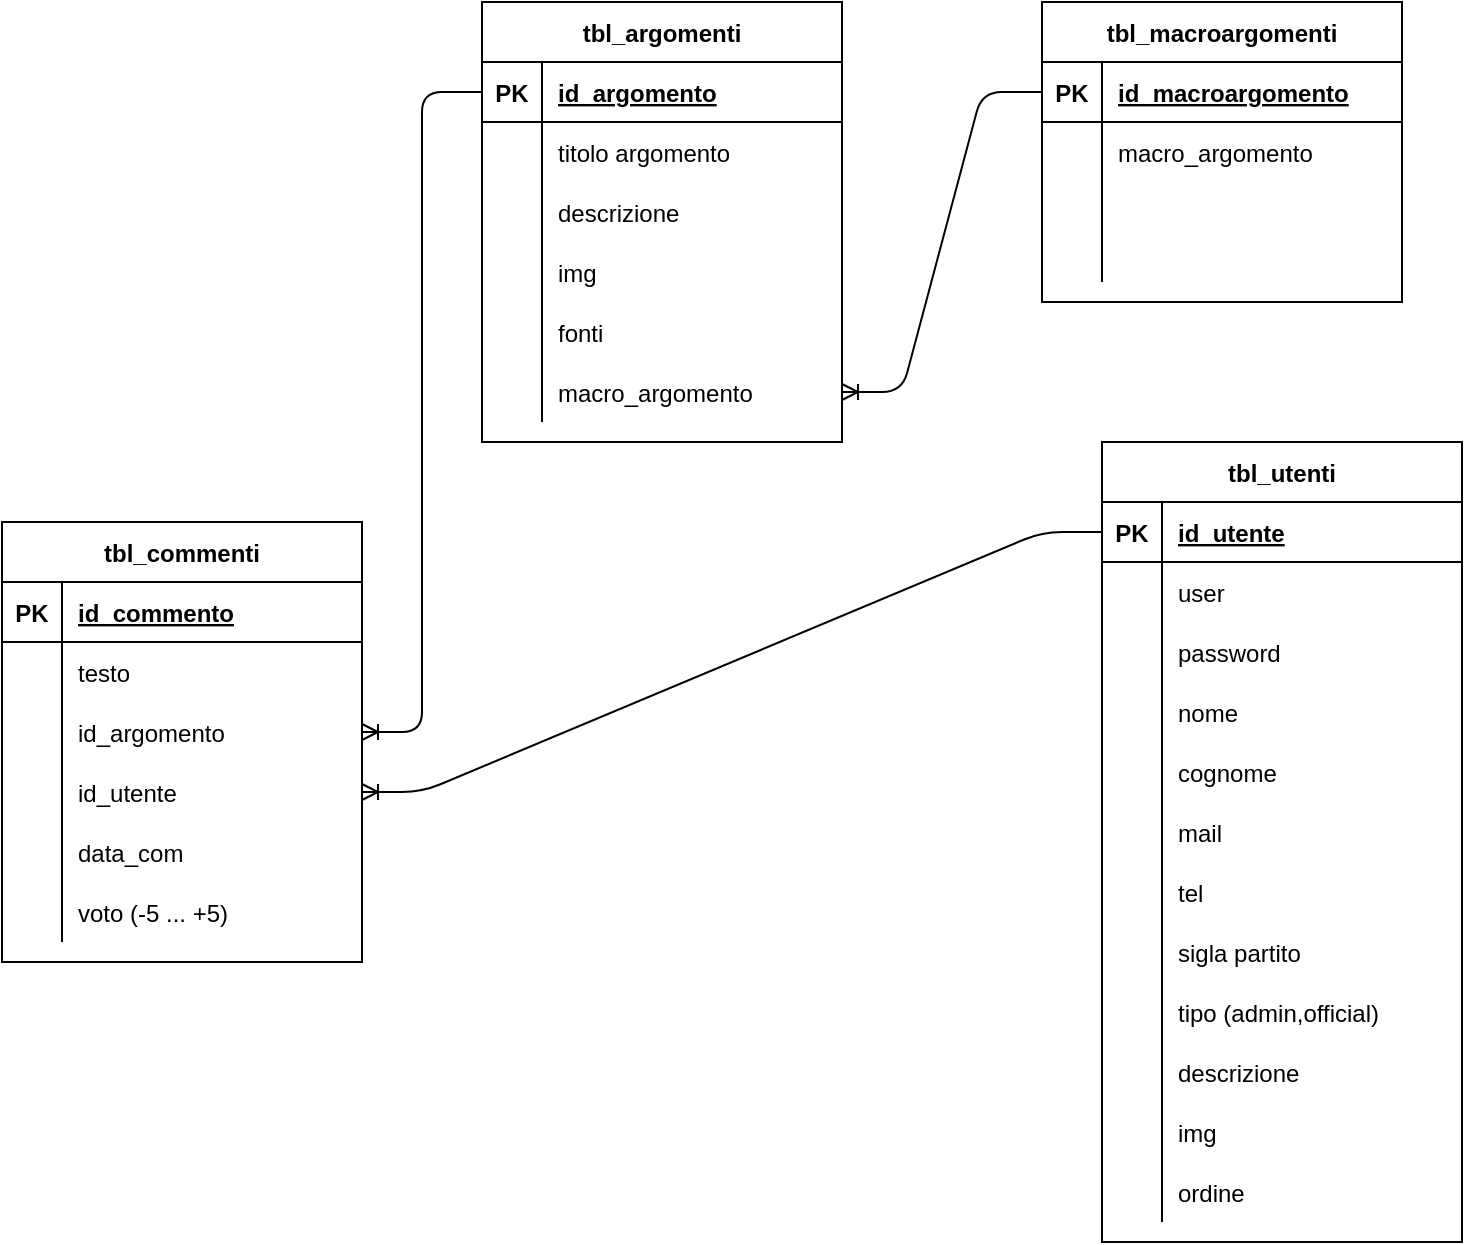 <mxfile version="14.4.2" type="github">
  <diagram id="4fDVjwSigLJuf3alLLdt" name="Page-1">
    <mxGraphModel dx="1108" dy="520" grid="1" gridSize="10" guides="1" tooltips="1" connect="1" arrows="1" fold="1" page="1" pageScale="1" pageWidth="827" pageHeight="1169" math="0" shadow="0">
      <root>
        <mxCell id="0" />
        <mxCell id="1" parent="0" />
        <mxCell id="KxBq6JwYZa9nQKbfNQ8E-1" value="tbl_argomenti" style="shape=table;startSize=30;container=1;collapsible=1;childLayout=tableLayout;fixedRows=1;rowLines=0;fontStyle=1;align=center;resizeLast=1;" parent="1" vertex="1">
          <mxGeometry x="280" y="40" width="180" height="220" as="geometry" />
        </mxCell>
        <mxCell id="KxBq6JwYZa9nQKbfNQ8E-2" value="" style="shape=partialRectangle;collapsible=0;dropTarget=0;pointerEvents=0;fillColor=none;top=0;left=0;bottom=1;right=0;points=[[0,0.5],[1,0.5]];portConstraint=eastwest;" parent="KxBq6JwYZa9nQKbfNQ8E-1" vertex="1">
          <mxGeometry y="30" width="180" height="30" as="geometry" />
        </mxCell>
        <mxCell id="KxBq6JwYZa9nQKbfNQ8E-3" value="PK" style="shape=partialRectangle;connectable=0;fillColor=none;top=0;left=0;bottom=0;right=0;fontStyle=1;overflow=hidden;" parent="KxBq6JwYZa9nQKbfNQ8E-2" vertex="1">
          <mxGeometry width="30" height="30" as="geometry" />
        </mxCell>
        <mxCell id="KxBq6JwYZa9nQKbfNQ8E-4" value="id_argomento" style="shape=partialRectangle;connectable=0;fillColor=none;top=0;left=0;bottom=0;right=0;align=left;spacingLeft=6;fontStyle=5;overflow=hidden;" parent="KxBq6JwYZa9nQKbfNQ8E-2" vertex="1">
          <mxGeometry x="30" width="150" height="30" as="geometry" />
        </mxCell>
        <mxCell id="KxBq6JwYZa9nQKbfNQ8E-5" value="" style="shape=partialRectangle;collapsible=0;dropTarget=0;pointerEvents=0;fillColor=none;top=0;left=0;bottom=0;right=0;points=[[0,0.5],[1,0.5]];portConstraint=eastwest;" parent="KxBq6JwYZa9nQKbfNQ8E-1" vertex="1">
          <mxGeometry y="60" width="180" height="30" as="geometry" />
        </mxCell>
        <mxCell id="KxBq6JwYZa9nQKbfNQ8E-6" value="" style="shape=partialRectangle;connectable=0;fillColor=none;top=0;left=0;bottom=0;right=0;editable=1;overflow=hidden;" parent="KxBq6JwYZa9nQKbfNQ8E-5" vertex="1">
          <mxGeometry width="30" height="30" as="geometry" />
        </mxCell>
        <mxCell id="KxBq6JwYZa9nQKbfNQ8E-7" value="titolo argomento" style="shape=partialRectangle;connectable=0;fillColor=none;top=0;left=0;bottom=0;right=0;align=left;spacingLeft=6;overflow=hidden;" parent="KxBq6JwYZa9nQKbfNQ8E-5" vertex="1">
          <mxGeometry x="30" width="150" height="30" as="geometry" />
        </mxCell>
        <mxCell id="KxBq6JwYZa9nQKbfNQ8E-8" value="" style="shape=partialRectangle;collapsible=0;dropTarget=0;pointerEvents=0;fillColor=none;top=0;left=0;bottom=0;right=0;points=[[0,0.5],[1,0.5]];portConstraint=eastwest;" parent="KxBq6JwYZa9nQKbfNQ8E-1" vertex="1">
          <mxGeometry y="90" width="180" height="30" as="geometry" />
        </mxCell>
        <mxCell id="KxBq6JwYZa9nQKbfNQ8E-9" value="" style="shape=partialRectangle;connectable=0;fillColor=none;top=0;left=0;bottom=0;right=0;editable=1;overflow=hidden;" parent="KxBq6JwYZa9nQKbfNQ8E-8" vertex="1">
          <mxGeometry width="30" height="30" as="geometry" />
        </mxCell>
        <mxCell id="KxBq6JwYZa9nQKbfNQ8E-10" value="descrizione" style="shape=partialRectangle;connectable=0;fillColor=none;top=0;left=0;bottom=0;right=0;align=left;spacingLeft=6;overflow=hidden;" parent="KxBq6JwYZa9nQKbfNQ8E-8" vertex="1">
          <mxGeometry x="30" width="150" height="30" as="geometry" />
        </mxCell>
        <mxCell id="KxBq6JwYZa9nQKbfNQ8E-11" value="" style="shape=partialRectangle;collapsible=0;dropTarget=0;pointerEvents=0;fillColor=none;top=0;left=0;bottom=0;right=0;points=[[0,0.5],[1,0.5]];portConstraint=eastwest;" parent="KxBq6JwYZa9nQKbfNQ8E-1" vertex="1">
          <mxGeometry y="120" width="180" height="30" as="geometry" />
        </mxCell>
        <mxCell id="KxBq6JwYZa9nQKbfNQ8E-12" value="" style="shape=partialRectangle;connectable=0;fillColor=none;top=0;left=0;bottom=0;right=0;editable=1;overflow=hidden;" parent="KxBq6JwYZa9nQKbfNQ8E-11" vertex="1">
          <mxGeometry width="30" height="30" as="geometry" />
        </mxCell>
        <mxCell id="KxBq6JwYZa9nQKbfNQ8E-13" value="img" style="shape=partialRectangle;connectable=0;fillColor=none;top=0;left=0;bottom=0;right=0;align=left;spacingLeft=6;overflow=hidden;" parent="KxBq6JwYZa9nQKbfNQ8E-11" vertex="1">
          <mxGeometry x="30" width="150" height="30" as="geometry" />
        </mxCell>
        <mxCell id="KxBq6JwYZa9nQKbfNQ8E-103" value="" style="shape=partialRectangle;collapsible=0;dropTarget=0;pointerEvents=0;fillColor=none;top=0;left=0;bottom=0;right=0;points=[[0,0.5],[1,0.5]];portConstraint=eastwest;" parent="KxBq6JwYZa9nQKbfNQ8E-1" vertex="1">
          <mxGeometry y="150" width="180" height="30" as="geometry" />
        </mxCell>
        <mxCell id="KxBq6JwYZa9nQKbfNQ8E-104" value="" style="shape=partialRectangle;connectable=0;fillColor=none;top=0;left=0;bottom=0;right=0;editable=1;overflow=hidden;" parent="KxBq6JwYZa9nQKbfNQ8E-103" vertex="1">
          <mxGeometry width="30" height="30" as="geometry" />
        </mxCell>
        <mxCell id="KxBq6JwYZa9nQKbfNQ8E-105" value="fonti" style="shape=partialRectangle;connectable=0;fillColor=none;top=0;left=0;bottom=0;right=0;align=left;spacingLeft=6;overflow=hidden;" parent="KxBq6JwYZa9nQKbfNQ8E-103" vertex="1">
          <mxGeometry x="30" width="150" height="30" as="geometry" />
        </mxCell>
        <mxCell id="KxBq6JwYZa9nQKbfNQ8E-106" value="" style="shape=partialRectangle;collapsible=0;dropTarget=0;pointerEvents=0;fillColor=none;top=0;left=0;bottom=0;right=0;points=[[0,0.5],[1,0.5]];portConstraint=eastwest;" parent="KxBq6JwYZa9nQKbfNQ8E-1" vertex="1">
          <mxGeometry y="180" width="180" height="30" as="geometry" />
        </mxCell>
        <mxCell id="KxBq6JwYZa9nQKbfNQ8E-107" value="" style="shape=partialRectangle;connectable=0;fillColor=none;top=0;left=0;bottom=0;right=0;editable=1;overflow=hidden;" parent="KxBq6JwYZa9nQKbfNQ8E-106" vertex="1">
          <mxGeometry width="30" height="30" as="geometry" />
        </mxCell>
        <mxCell id="KxBq6JwYZa9nQKbfNQ8E-108" value="macro_argomento" style="shape=partialRectangle;connectable=0;fillColor=none;top=0;left=0;bottom=0;right=0;align=left;spacingLeft=6;overflow=hidden;" parent="KxBq6JwYZa9nQKbfNQ8E-106" vertex="1">
          <mxGeometry x="30" width="150" height="30" as="geometry" />
        </mxCell>
        <mxCell id="KxBq6JwYZa9nQKbfNQ8E-14" value="tbl_utenti" style="shape=table;startSize=30;container=1;collapsible=1;childLayout=tableLayout;fixedRows=1;rowLines=0;fontStyle=1;align=center;resizeLast=1;" parent="1" vertex="1">
          <mxGeometry x="590" y="260" width="180" height="400" as="geometry" />
        </mxCell>
        <mxCell id="KxBq6JwYZa9nQKbfNQ8E-15" value="" style="shape=partialRectangle;collapsible=0;dropTarget=0;pointerEvents=0;fillColor=none;top=0;left=0;bottom=1;right=0;points=[[0,0.5],[1,0.5]];portConstraint=eastwest;" parent="KxBq6JwYZa9nQKbfNQ8E-14" vertex="1">
          <mxGeometry y="30" width="180" height="30" as="geometry" />
        </mxCell>
        <mxCell id="KxBq6JwYZa9nQKbfNQ8E-16" value="PK" style="shape=partialRectangle;connectable=0;fillColor=none;top=0;left=0;bottom=0;right=0;fontStyle=1;overflow=hidden;" parent="KxBq6JwYZa9nQKbfNQ8E-15" vertex="1">
          <mxGeometry width="30" height="30" as="geometry" />
        </mxCell>
        <mxCell id="KxBq6JwYZa9nQKbfNQ8E-17" value="id_utente" style="shape=partialRectangle;connectable=0;fillColor=none;top=0;left=0;bottom=0;right=0;align=left;spacingLeft=6;fontStyle=5;overflow=hidden;" parent="KxBq6JwYZa9nQKbfNQ8E-15" vertex="1">
          <mxGeometry x="30" width="150" height="30" as="geometry" />
        </mxCell>
        <mxCell id="KxBq6JwYZa9nQKbfNQ8E-18" value="" style="shape=partialRectangle;collapsible=0;dropTarget=0;pointerEvents=0;fillColor=none;top=0;left=0;bottom=0;right=0;points=[[0,0.5],[1,0.5]];portConstraint=eastwest;" parent="KxBq6JwYZa9nQKbfNQ8E-14" vertex="1">
          <mxGeometry y="60" width="180" height="30" as="geometry" />
        </mxCell>
        <mxCell id="KxBq6JwYZa9nQKbfNQ8E-19" value="" style="shape=partialRectangle;connectable=0;fillColor=none;top=0;left=0;bottom=0;right=0;editable=1;overflow=hidden;" parent="KxBq6JwYZa9nQKbfNQ8E-18" vertex="1">
          <mxGeometry width="30" height="30" as="geometry" />
        </mxCell>
        <mxCell id="KxBq6JwYZa9nQKbfNQ8E-20" value="user" style="shape=partialRectangle;connectable=0;fillColor=none;top=0;left=0;bottom=0;right=0;align=left;spacingLeft=6;overflow=hidden;" parent="KxBq6JwYZa9nQKbfNQ8E-18" vertex="1">
          <mxGeometry x="30" width="150" height="30" as="geometry" />
        </mxCell>
        <mxCell id="KxBq6JwYZa9nQKbfNQ8E-21" value="" style="shape=partialRectangle;collapsible=0;dropTarget=0;pointerEvents=0;fillColor=none;top=0;left=0;bottom=0;right=0;points=[[0,0.5],[1,0.5]];portConstraint=eastwest;" parent="KxBq6JwYZa9nQKbfNQ8E-14" vertex="1">
          <mxGeometry y="90" width="180" height="30" as="geometry" />
        </mxCell>
        <mxCell id="KxBq6JwYZa9nQKbfNQ8E-22" value="" style="shape=partialRectangle;connectable=0;fillColor=none;top=0;left=0;bottom=0;right=0;editable=1;overflow=hidden;" parent="KxBq6JwYZa9nQKbfNQ8E-21" vertex="1">
          <mxGeometry width="30" height="30" as="geometry" />
        </mxCell>
        <mxCell id="KxBq6JwYZa9nQKbfNQ8E-23" value="password" style="shape=partialRectangle;connectable=0;fillColor=none;top=0;left=0;bottom=0;right=0;align=left;spacingLeft=6;overflow=hidden;" parent="KxBq6JwYZa9nQKbfNQ8E-21" vertex="1">
          <mxGeometry x="30" width="150" height="30" as="geometry" />
        </mxCell>
        <mxCell id="KxBq6JwYZa9nQKbfNQ8E-24" value="" style="shape=partialRectangle;collapsible=0;dropTarget=0;pointerEvents=0;fillColor=none;top=0;left=0;bottom=0;right=0;points=[[0,0.5],[1,0.5]];portConstraint=eastwest;" parent="KxBq6JwYZa9nQKbfNQ8E-14" vertex="1">
          <mxGeometry y="120" width="180" height="30" as="geometry" />
        </mxCell>
        <mxCell id="KxBq6JwYZa9nQKbfNQ8E-25" value="" style="shape=partialRectangle;connectable=0;fillColor=none;top=0;left=0;bottom=0;right=0;editable=1;overflow=hidden;" parent="KxBq6JwYZa9nQKbfNQ8E-24" vertex="1">
          <mxGeometry width="30" height="30" as="geometry" />
        </mxCell>
        <mxCell id="KxBq6JwYZa9nQKbfNQ8E-26" value="nome" style="shape=partialRectangle;connectable=0;fillColor=none;top=0;left=0;bottom=0;right=0;align=left;spacingLeft=6;overflow=hidden;" parent="KxBq6JwYZa9nQKbfNQ8E-24" vertex="1">
          <mxGeometry x="30" width="150" height="30" as="geometry" />
        </mxCell>
        <mxCell id="KxBq6JwYZa9nQKbfNQ8E-27" value="" style="shape=partialRectangle;collapsible=0;dropTarget=0;pointerEvents=0;fillColor=none;top=0;left=0;bottom=0;right=0;points=[[0,0.5],[1,0.5]];portConstraint=eastwest;" parent="KxBq6JwYZa9nQKbfNQ8E-14" vertex="1">
          <mxGeometry y="150" width="180" height="30" as="geometry" />
        </mxCell>
        <mxCell id="KxBq6JwYZa9nQKbfNQ8E-28" value="" style="shape=partialRectangle;connectable=0;fillColor=none;top=0;left=0;bottom=0;right=0;editable=1;overflow=hidden;" parent="KxBq6JwYZa9nQKbfNQ8E-27" vertex="1">
          <mxGeometry width="30" height="30" as="geometry" />
        </mxCell>
        <mxCell id="KxBq6JwYZa9nQKbfNQ8E-29" value="cognome" style="shape=partialRectangle;connectable=0;fillColor=none;top=0;left=0;bottom=0;right=0;align=left;spacingLeft=6;overflow=hidden;" parent="KxBq6JwYZa9nQKbfNQ8E-27" vertex="1">
          <mxGeometry x="30" width="150" height="30" as="geometry" />
        </mxCell>
        <mxCell id="KxBq6JwYZa9nQKbfNQ8E-85" value="" style="shape=partialRectangle;collapsible=0;dropTarget=0;pointerEvents=0;fillColor=none;top=0;left=0;bottom=0;right=0;points=[[0,0.5],[1,0.5]];portConstraint=eastwest;" parent="KxBq6JwYZa9nQKbfNQ8E-14" vertex="1">
          <mxGeometry y="180" width="180" height="30" as="geometry" />
        </mxCell>
        <mxCell id="KxBq6JwYZa9nQKbfNQ8E-86" value="" style="shape=partialRectangle;connectable=0;fillColor=none;top=0;left=0;bottom=0;right=0;editable=1;overflow=hidden;" parent="KxBq6JwYZa9nQKbfNQ8E-85" vertex="1">
          <mxGeometry width="30" height="30" as="geometry" />
        </mxCell>
        <mxCell id="KxBq6JwYZa9nQKbfNQ8E-87" value="mail" style="shape=partialRectangle;connectable=0;fillColor=none;top=0;left=0;bottom=0;right=0;align=left;spacingLeft=6;overflow=hidden;" parent="KxBq6JwYZa9nQKbfNQ8E-85" vertex="1">
          <mxGeometry x="30" width="150" height="30" as="geometry" />
        </mxCell>
        <mxCell id="KxBq6JwYZa9nQKbfNQ8E-88" value="" style="shape=partialRectangle;collapsible=0;dropTarget=0;pointerEvents=0;fillColor=none;top=0;left=0;bottom=0;right=0;points=[[0,0.5],[1,0.5]];portConstraint=eastwest;" parent="KxBq6JwYZa9nQKbfNQ8E-14" vertex="1">
          <mxGeometry y="210" width="180" height="30" as="geometry" />
        </mxCell>
        <mxCell id="KxBq6JwYZa9nQKbfNQ8E-89" value="" style="shape=partialRectangle;connectable=0;fillColor=none;top=0;left=0;bottom=0;right=0;editable=1;overflow=hidden;" parent="KxBq6JwYZa9nQKbfNQ8E-88" vertex="1">
          <mxGeometry width="30" height="30" as="geometry" />
        </mxCell>
        <mxCell id="KxBq6JwYZa9nQKbfNQ8E-90" value="tel" style="shape=partialRectangle;connectable=0;fillColor=none;top=0;left=0;bottom=0;right=0;align=left;spacingLeft=6;overflow=hidden;" parent="KxBq6JwYZa9nQKbfNQ8E-88" vertex="1">
          <mxGeometry x="30" width="150" height="30" as="geometry" />
        </mxCell>
        <mxCell id="KxBq6JwYZa9nQKbfNQ8E-91" value="" style="shape=partialRectangle;collapsible=0;dropTarget=0;pointerEvents=0;fillColor=none;top=0;left=0;bottom=0;right=0;points=[[0,0.5],[1,0.5]];portConstraint=eastwest;" parent="KxBq6JwYZa9nQKbfNQ8E-14" vertex="1">
          <mxGeometry y="240" width="180" height="30" as="geometry" />
        </mxCell>
        <mxCell id="KxBq6JwYZa9nQKbfNQ8E-92" value="" style="shape=partialRectangle;connectable=0;fillColor=none;top=0;left=0;bottom=0;right=0;editable=1;overflow=hidden;" parent="KxBq6JwYZa9nQKbfNQ8E-91" vertex="1">
          <mxGeometry width="30" height="30" as="geometry" />
        </mxCell>
        <mxCell id="KxBq6JwYZa9nQKbfNQ8E-93" value="sigla partito" style="shape=partialRectangle;connectable=0;fillColor=none;top=0;left=0;bottom=0;right=0;align=left;spacingLeft=6;overflow=hidden;" parent="KxBq6JwYZa9nQKbfNQ8E-91" vertex="1">
          <mxGeometry x="30" width="150" height="30" as="geometry" />
        </mxCell>
        <mxCell id="KxBq6JwYZa9nQKbfNQ8E-94" value="" style="shape=partialRectangle;collapsible=0;dropTarget=0;pointerEvents=0;fillColor=none;top=0;left=0;bottom=0;right=0;points=[[0,0.5],[1,0.5]];portConstraint=eastwest;" parent="KxBq6JwYZa9nQKbfNQ8E-14" vertex="1">
          <mxGeometry y="270" width="180" height="30" as="geometry" />
        </mxCell>
        <mxCell id="KxBq6JwYZa9nQKbfNQ8E-95" value="" style="shape=partialRectangle;connectable=0;fillColor=none;top=0;left=0;bottom=0;right=0;editable=1;overflow=hidden;" parent="KxBq6JwYZa9nQKbfNQ8E-94" vertex="1">
          <mxGeometry width="30" height="30" as="geometry" />
        </mxCell>
        <mxCell id="KxBq6JwYZa9nQKbfNQ8E-96" value="tipo (admin,official)" style="shape=partialRectangle;connectable=0;fillColor=none;top=0;left=0;bottom=0;right=0;align=left;spacingLeft=6;overflow=hidden;" parent="KxBq6JwYZa9nQKbfNQ8E-94" vertex="1">
          <mxGeometry x="30" width="150" height="30" as="geometry" />
        </mxCell>
        <mxCell id="KxBq6JwYZa9nQKbfNQ8E-97" value="" style="shape=partialRectangle;collapsible=0;dropTarget=0;pointerEvents=0;fillColor=none;top=0;left=0;bottom=0;right=0;points=[[0,0.5],[1,0.5]];portConstraint=eastwest;" parent="KxBq6JwYZa9nQKbfNQ8E-14" vertex="1">
          <mxGeometry y="300" width="180" height="30" as="geometry" />
        </mxCell>
        <mxCell id="KxBq6JwYZa9nQKbfNQ8E-98" value="" style="shape=partialRectangle;connectable=0;fillColor=none;top=0;left=0;bottom=0;right=0;editable=1;overflow=hidden;" parent="KxBq6JwYZa9nQKbfNQ8E-97" vertex="1">
          <mxGeometry width="30" height="30" as="geometry" />
        </mxCell>
        <mxCell id="KxBq6JwYZa9nQKbfNQ8E-99" value="descrizione" style="shape=partialRectangle;connectable=0;fillColor=none;top=0;left=0;bottom=0;right=0;align=left;spacingLeft=6;overflow=hidden;" parent="KxBq6JwYZa9nQKbfNQ8E-97" vertex="1">
          <mxGeometry x="30" width="150" height="30" as="geometry" />
        </mxCell>
        <mxCell id="KxBq6JwYZa9nQKbfNQ8E-100" value="" style="shape=partialRectangle;collapsible=0;dropTarget=0;pointerEvents=0;fillColor=none;top=0;left=0;bottom=0;right=0;points=[[0,0.5],[1,0.5]];portConstraint=eastwest;" parent="KxBq6JwYZa9nQKbfNQ8E-14" vertex="1">
          <mxGeometry y="330" width="180" height="30" as="geometry" />
        </mxCell>
        <mxCell id="KxBq6JwYZa9nQKbfNQ8E-101" value="" style="shape=partialRectangle;connectable=0;fillColor=none;top=0;left=0;bottom=0;right=0;editable=1;overflow=hidden;" parent="KxBq6JwYZa9nQKbfNQ8E-100" vertex="1">
          <mxGeometry width="30" height="30" as="geometry" />
        </mxCell>
        <mxCell id="KxBq6JwYZa9nQKbfNQ8E-102" value="img" style="shape=partialRectangle;connectable=0;fillColor=none;top=0;left=0;bottom=0;right=0;align=left;spacingLeft=6;overflow=hidden;" parent="KxBq6JwYZa9nQKbfNQ8E-100" vertex="1">
          <mxGeometry x="30" width="150" height="30" as="geometry" />
        </mxCell>
        <mxCell id="GZ0xSTSQisujZCjaadIc-1" value="" style="shape=partialRectangle;collapsible=0;dropTarget=0;pointerEvents=0;fillColor=none;top=0;left=0;bottom=0;right=0;points=[[0,0.5],[1,0.5]];portConstraint=eastwest;" vertex="1" parent="KxBq6JwYZa9nQKbfNQ8E-14">
          <mxGeometry y="360" width="180" height="30" as="geometry" />
        </mxCell>
        <mxCell id="GZ0xSTSQisujZCjaadIc-2" value="" style="shape=partialRectangle;connectable=0;fillColor=none;top=0;left=0;bottom=0;right=0;editable=1;overflow=hidden;" vertex="1" parent="GZ0xSTSQisujZCjaadIc-1">
          <mxGeometry width="30" height="30" as="geometry" />
        </mxCell>
        <mxCell id="GZ0xSTSQisujZCjaadIc-3" value="ordine" style="shape=partialRectangle;connectable=0;fillColor=none;top=0;left=0;bottom=0;right=0;align=left;spacingLeft=6;overflow=hidden;" vertex="1" parent="GZ0xSTSQisujZCjaadIc-1">
          <mxGeometry x="30" width="150" height="30" as="geometry" />
        </mxCell>
        <mxCell id="KxBq6JwYZa9nQKbfNQ8E-109" value="tbl_macroargomenti" style="shape=table;startSize=30;container=1;collapsible=1;childLayout=tableLayout;fixedRows=1;rowLines=0;fontStyle=1;align=center;resizeLast=1;" parent="1" vertex="1">
          <mxGeometry x="560" y="40" width="180" height="150" as="geometry" />
        </mxCell>
        <mxCell id="KxBq6JwYZa9nQKbfNQ8E-110" value="" style="shape=partialRectangle;collapsible=0;dropTarget=0;pointerEvents=0;fillColor=none;top=0;left=0;bottom=1;right=0;points=[[0,0.5],[1,0.5]];portConstraint=eastwest;" parent="KxBq6JwYZa9nQKbfNQ8E-109" vertex="1">
          <mxGeometry y="30" width="180" height="30" as="geometry" />
        </mxCell>
        <mxCell id="KxBq6JwYZa9nQKbfNQ8E-111" value="PK" style="shape=partialRectangle;connectable=0;fillColor=none;top=0;left=0;bottom=0;right=0;fontStyle=1;overflow=hidden;" parent="KxBq6JwYZa9nQKbfNQ8E-110" vertex="1">
          <mxGeometry width="30" height="30" as="geometry" />
        </mxCell>
        <mxCell id="KxBq6JwYZa9nQKbfNQ8E-112" value="id_macroargomento" style="shape=partialRectangle;connectable=0;fillColor=none;top=0;left=0;bottom=0;right=0;align=left;spacingLeft=6;fontStyle=5;overflow=hidden;" parent="KxBq6JwYZa9nQKbfNQ8E-110" vertex="1">
          <mxGeometry x="30" width="150" height="30" as="geometry" />
        </mxCell>
        <mxCell id="KxBq6JwYZa9nQKbfNQ8E-113" value="" style="shape=partialRectangle;collapsible=0;dropTarget=0;pointerEvents=0;fillColor=none;top=0;left=0;bottom=0;right=0;points=[[0,0.5],[1,0.5]];portConstraint=eastwest;" parent="KxBq6JwYZa9nQKbfNQ8E-109" vertex="1">
          <mxGeometry y="60" width="180" height="30" as="geometry" />
        </mxCell>
        <mxCell id="KxBq6JwYZa9nQKbfNQ8E-114" value="" style="shape=partialRectangle;connectable=0;fillColor=none;top=0;left=0;bottom=0;right=0;editable=1;overflow=hidden;" parent="KxBq6JwYZa9nQKbfNQ8E-113" vertex="1">
          <mxGeometry width="30" height="30" as="geometry" />
        </mxCell>
        <mxCell id="KxBq6JwYZa9nQKbfNQ8E-115" value="macro_argomento" style="shape=partialRectangle;connectable=0;fillColor=none;top=0;left=0;bottom=0;right=0;align=left;spacingLeft=6;overflow=hidden;" parent="KxBq6JwYZa9nQKbfNQ8E-113" vertex="1">
          <mxGeometry x="30" width="150" height="30" as="geometry" />
        </mxCell>
        <mxCell id="KxBq6JwYZa9nQKbfNQ8E-116" value="" style="shape=partialRectangle;collapsible=0;dropTarget=0;pointerEvents=0;fillColor=none;top=0;left=0;bottom=0;right=0;points=[[0,0.5],[1,0.5]];portConstraint=eastwest;" parent="KxBq6JwYZa9nQKbfNQ8E-109" vertex="1">
          <mxGeometry y="90" width="180" height="30" as="geometry" />
        </mxCell>
        <mxCell id="KxBq6JwYZa9nQKbfNQ8E-117" value="" style="shape=partialRectangle;connectable=0;fillColor=none;top=0;left=0;bottom=0;right=0;editable=1;overflow=hidden;" parent="KxBq6JwYZa9nQKbfNQ8E-116" vertex="1">
          <mxGeometry width="30" height="30" as="geometry" />
        </mxCell>
        <mxCell id="KxBq6JwYZa9nQKbfNQ8E-118" value="" style="shape=partialRectangle;connectable=0;fillColor=none;top=0;left=0;bottom=0;right=0;align=left;spacingLeft=6;overflow=hidden;" parent="KxBq6JwYZa9nQKbfNQ8E-116" vertex="1">
          <mxGeometry x="30" width="150" height="30" as="geometry" />
        </mxCell>
        <mxCell id="KxBq6JwYZa9nQKbfNQ8E-119" value="" style="shape=partialRectangle;collapsible=0;dropTarget=0;pointerEvents=0;fillColor=none;top=0;left=0;bottom=0;right=0;points=[[0,0.5],[1,0.5]];portConstraint=eastwest;" parent="KxBq6JwYZa9nQKbfNQ8E-109" vertex="1">
          <mxGeometry y="120" width="180" height="20" as="geometry" />
        </mxCell>
        <mxCell id="KxBq6JwYZa9nQKbfNQ8E-120" value="" style="shape=partialRectangle;connectable=0;fillColor=none;top=0;left=0;bottom=0;right=0;editable=1;overflow=hidden;" parent="KxBq6JwYZa9nQKbfNQ8E-119" vertex="1">
          <mxGeometry width="30" height="20" as="geometry" />
        </mxCell>
        <mxCell id="KxBq6JwYZa9nQKbfNQ8E-121" value="" style="shape=partialRectangle;connectable=0;fillColor=none;top=0;left=0;bottom=0;right=0;align=left;spacingLeft=6;overflow=hidden;" parent="KxBq6JwYZa9nQKbfNQ8E-119" vertex="1">
          <mxGeometry x="30" width="150" height="20" as="geometry" />
        </mxCell>
        <mxCell id="KxBq6JwYZa9nQKbfNQ8E-122" value="tbl_commenti" style="shape=table;startSize=30;container=1;collapsible=1;childLayout=tableLayout;fixedRows=1;rowLines=0;fontStyle=1;align=center;resizeLast=1;" parent="1" vertex="1">
          <mxGeometry x="40" y="300" width="180" height="220" as="geometry" />
        </mxCell>
        <mxCell id="KxBq6JwYZa9nQKbfNQ8E-123" value="" style="shape=partialRectangle;collapsible=0;dropTarget=0;pointerEvents=0;fillColor=none;top=0;left=0;bottom=1;right=0;points=[[0,0.5],[1,0.5]];portConstraint=eastwest;" parent="KxBq6JwYZa9nQKbfNQ8E-122" vertex="1">
          <mxGeometry y="30" width="180" height="30" as="geometry" />
        </mxCell>
        <mxCell id="KxBq6JwYZa9nQKbfNQ8E-124" value="PK" style="shape=partialRectangle;connectable=0;fillColor=none;top=0;left=0;bottom=0;right=0;fontStyle=1;overflow=hidden;" parent="KxBq6JwYZa9nQKbfNQ8E-123" vertex="1">
          <mxGeometry width="30" height="30" as="geometry" />
        </mxCell>
        <mxCell id="KxBq6JwYZa9nQKbfNQ8E-125" value="id_commento" style="shape=partialRectangle;connectable=0;fillColor=none;top=0;left=0;bottom=0;right=0;align=left;spacingLeft=6;fontStyle=5;overflow=hidden;" parent="KxBq6JwYZa9nQKbfNQ8E-123" vertex="1">
          <mxGeometry x="30" width="150" height="30" as="geometry" />
        </mxCell>
        <mxCell id="KxBq6JwYZa9nQKbfNQ8E-126" value="" style="shape=partialRectangle;collapsible=0;dropTarget=0;pointerEvents=0;fillColor=none;top=0;left=0;bottom=0;right=0;points=[[0,0.5],[1,0.5]];portConstraint=eastwest;" parent="KxBq6JwYZa9nQKbfNQ8E-122" vertex="1">
          <mxGeometry y="60" width="180" height="30" as="geometry" />
        </mxCell>
        <mxCell id="KxBq6JwYZa9nQKbfNQ8E-127" value="" style="shape=partialRectangle;connectable=0;fillColor=none;top=0;left=0;bottom=0;right=0;editable=1;overflow=hidden;" parent="KxBq6JwYZa9nQKbfNQ8E-126" vertex="1">
          <mxGeometry width="30" height="30" as="geometry" />
        </mxCell>
        <mxCell id="KxBq6JwYZa9nQKbfNQ8E-128" value="testo" style="shape=partialRectangle;connectable=0;fillColor=none;top=0;left=0;bottom=0;right=0;align=left;spacingLeft=6;overflow=hidden;" parent="KxBq6JwYZa9nQKbfNQ8E-126" vertex="1">
          <mxGeometry x="30" width="150" height="30" as="geometry" />
        </mxCell>
        <mxCell id="KxBq6JwYZa9nQKbfNQ8E-129" value="" style="shape=partialRectangle;collapsible=0;dropTarget=0;pointerEvents=0;fillColor=none;top=0;left=0;bottom=0;right=0;points=[[0,0.5],[1,0.5]];portConstraint=eastwest;" parent="KxBq6JwYZa9nQKbfNQ8E-122" vertex="1">
          <mxGeometry y="90" width="180" height="30" as="geometry" />
        </mxCell>
        <mxCell id="KxBq6JwYZa9nQKbfNQ8E-130" value="" style="shape=partialRectangle;connectable=0;fillColor=none;top=0;left=0;bottom=0;right=0;editable=1;overflow=hidden;" parent="KxBq6JwYZa9nQKbfNQ8E-129" vertex="1">
          <mxGeometry width="30" height="30" as="geometry" />
        </mxCell>
        <mxCell id="KxBq6JwYZa9nQKbfNQ8E-131" value="id_argomento" style="shape=partialRectangle;connectable=0;fillColor=none;top=0;left=0;bottom=0;right=0;align=left;spacingLeft=6;overflow=hidden;" parent="KxBq6JwYZa9nQKbfNQ8E-129" vertex="1">
          <mxGeometry x="30" width="150" height="30" as="geometry" />
        </mxCell>
        <mxCell id="KxBq6JwYZa9nQKbfNQ8E-132" value="" style="shape=partialRectangle;collapsible=0;dropTarget=0;pointerEvents=0;fillColor=none;top=0;left=0;bottom=0;right=0;points=[[0,0.5],[1,0.5]];portConstraint=eastwest;" parent="KxBq6JwYZa9nQKbfNQ8E-122" vertex="1">
          <mxGeometry y="120" width="180" height="30" as="geometry" />
        </mxCell>
        <mxCell id="KxBq6JwYZa9nQKbfNQ8E-133" value="" style="shape=partialRectangle;connectable=0;fillColor=none;top=0;left=0;bottom=0;right=0;editable=1;overflow=hidden;" parent="KxBq6JwYZa9nQKbfNQ8E-132" vertex="1">
          <mxGeometry width="30" height="30" as="geometry" />
        </mxCell>
        <mxCell id="KxBq6JwYZa9nQKbfNQ8E-134" value="id_utente" style="shape=partialRectangle;connectable=0;fillColor=none;top=0;left=0;bottom=0;right=0;align=left;spacingLeft=6;overflow=hidden;" parent="KxBq6JwYZa9nQKbfNQ8E-132" vertex="1">
          <mxGeometry x="30" width="150" height="30" as="geometry" />
        </mxCell>
        <mxCell id="KxBq6JwYZa9nQKbfNQ8E-135" value="" style="shape=partialRectangle;collapsible=0;dropTarget=0;pointerEvents=0;fillColor=none;top=0;left=0;bottom=0;right=0;points=[[0,0.5],[1,0.5]];portConstraint=eastwest;" parent="KxBq6JwYZa9nQKbfNQ8E-122" vertex="1">
          <mxGeometry y="150" width="180" height="30" as="geometry" />
        </mxCell>
        <mxCell id="KxBq6JwYZa9nQKbfNQ8E-136" value="" style="shape=partialRectangle;connectable=0;fillColor=none;top=0;left=0;bottom=0;right=0;editable=1;overflow=hidden;" parent="KxBq6JwYZa9nQKbfNQ8E-135" vertex="1">
          <mxGeometry width="30" height="30" as="geometry" />
        </mxCell>
        <mxCell id="KxBq6JwYZa9nQKbfNQ8E-137" value="data_com" style="shape=partialRectangle;connectable=0;fillColor=none;top=0;left=0;bottom=0;right=0;align=left;spacingLeft=6;overflow=hidden;" parent="KxBq6JwYZa9nQKbfNQ8E-135" vertex="1">
          <mxGeometry x="30" width="150" height="30" as="geometry" />
        </mxCell>
        <mxCell id="KxBq6JwYZa9nQKbfNQ8E-138" value="" style="shape=partialRectangle;collapsible=0;dropTarget=0;pointerEvents=0;fillColor=none;top=0;left=0;bottom=0;right=0;points=[[0,0.5],[1,0.5]];portConstraint=eastwest;" parent="KxBq6JwYZa9nQKbfNQ8E-122" vertex="1">
          <mxGeometry y="180" width="180" height="30" as="geometry" />
        </mxCell>
        <mxCell id="KxBq6JwYZa9nQKbfNQ8E-139" value="" style="shape=partialRectangle;connectable=0;fillColor=none;top=0;left=0;bottom=0;right=0;editable=1;overflow=hidden;" parent="KxBq6JwYZa9nQKbfNQ8E-138" vertex="1">
          <mxGeometry width="30" height="30" as="geometry" />
        </mxCell>
        <mxCell id="KxBq6JwYZa9nQKbfNQ8E-140" value="voto (-5 ... +5)" style="shape=partialRectangle;connectable=0;fillColor=none;top=0;left=0;bottom=0;right=0;align=left;spacingLeft=6;overflow=hidden;" parent="KxBq6JwYZa9nQKbfNQ8E-138" vertex="1">
          <mxGeometry x="30" width="150" height="30" as="geometry" />
        </mxCell>
        <mxCell id="KxBq6JwYZa9nQKbfNQ8E-142" value="" style="edgeStyle=entityRelationEdgeStyle;fontSize=12;html=1;endArrow=ERoneToMany;exitX=0;exitY=0.5;exitDx=0;exitDy=0;entryX=1;entryY=0.5;entryDx=0;entryDy=0;" parent="1" source="KxBq6JwYZa9nQKbfNQ8E-110" target="KxBq6JwYZa9nQKbfNQ8E-106" edge="1">
          <mxGeometry width="100" height="100" relative="1" as="geometry">
            <mxPoint x="420" y="310" as="sourcePoint" />
            <mxPoint x="430" y="130" as="targetPoint" />
          </mxGeometry>
        </mxCell>
        <mxCell id="KxBq6JwYZa9nQKbfNQ8E-143" value="" style="edgeStyle=entityRelationEdgeStyle;fontSize=12;html=1;endArrow=ERoneToMany;exitX=0;exitY=0.5;exitDx=0;exitDy=0;entryX=1;entryY=0.5;entryDx=0;entryDy=0;" parent="1" source="KxBq6JwYZa9nQKbfNQ8E-15" target="KxBq6JwYZa9nQKbfNQ8E-132" edge="1">
          <mxGeometry width="100" height="100" relative="1" as="geometry">
            <mxPoint x="380" y="270" as="sourcePoint" />
            <mxPoint x="330" y="410" as="targetPoint" />
          </mxGeometry>
        </mxCell>
        <mxCell id="KxBq6JwYZa9nQKbfNQ8E-144" value="" style="edgeStyle=entityRelationEdgeStyle;fontSize=12;html=1;endArrow=ERoneToMany;exitX=0;exitY=0.5;exitDx=0;exitDy=0;entryX=1;entryY=0.5;entryDx=0;entryDy=0;" parent="1" source="KxBq6JwYZa9nQKbfNQ8E-2" target="KxBq6JwYZa9nQKbfNQ8E-129" edge="1">
          <mxGeometry width="100" height="100" relative="1" as="geometry">
            <mxPoint x="420" y="290" as="sourcePoint" />
            <mxPoint x="520" y="190" as="targetPoint" />
          </mxGeometry>
        </mxCell>
      </root>
    </mxGraphModel>
  </diagram>
</mxfile>
